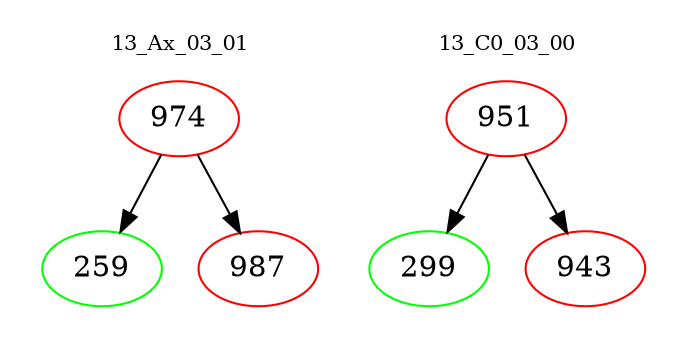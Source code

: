 digraph{
subgraph cluster_0 {
color = white
label = "13_Ax_03_01";
fontsize=10;
T0_974 [label="974", color="red"]
T0_974 -> T0_259 [color="black"]
T0_259 [label="259", color="green"]
T0_974 -> T0_987 [color="black"]
T0_987 [label="987", color="red"]
}
subgraph cluster_1 {
color = white
label = "13_C0_03_00";
fontsize=10;
T1_951 [label="951", color="red"]
T1_951 -> T1_299 [color="black"]
T1_299 [label="299", color="green"]
T1_951 -> T1_943 [color="black"]
T1_943 [label="943", color="red"]
}
}
